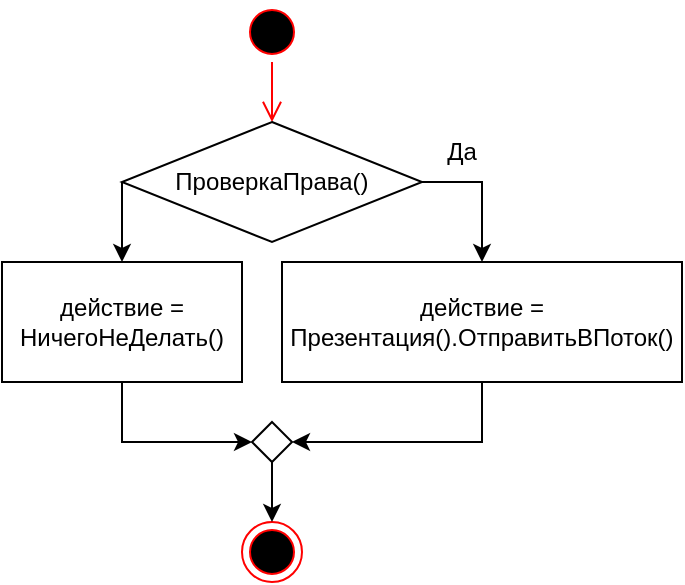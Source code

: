 <mxfile version="15.5.4" type="device"><diagram id="pe9fTEDNu0zSlPk7TXAT" name="Page-1"><mxGraphModel dx="2249" dy="1949" grid="1" gridSize="10" guides="1" tooltips="1" connect="1" arrows="1" fold="1" page="1" pageScale="1" pageWidth="827" pageHeight="1169" math="0" shadow="0"><root><mxCell id="0"/><mxCell id="1" parent="0"/><mxCell id="MAXpseTA1vnwfWNFhxLS-3" value="" style="ellipse;html=1;shape=startState;fillColor=#000000;strokeColor=#ff0000;" vertex="1" parent="1"><mxGeometry x="-670" y="-1140" width="30" height="30" as="geometry"/></mxCell><mxCell id="MAXpseTA1vnwfWNFhxLS-4" value="" style="edgeStyle=orthogonalEdgeStyle;html=1;verticalAlign=bottom;endArrow=open;endSize=8;strokeColor=#ff0000;rounded=0;" edge="1" source="MAXpseTA1vnwfWNFhxLS-3" parent="1" target="MAXpseTA1vnwfWNFhxLS-12"><mxGeometry relative="1" as="geometry"><mxPoint x="-655" y="-1090" as="targetPoint"/></mxGeometry></mxCell><mxCell id="MAXpseTA1vnwfWNFhxLS-5" value="действие = Презентация().ОтправитьВПоток()" style="rounded=0;whiteSpace=wrap;html=1;" vertex="1" parent="1"><mxGeometry x="-650" y="-1010" width="200" height="60" as="geometry"/></mxCell><mxCell id="MAXpseTA1vnwfWNFhxLS-8" value="" style="ellipse;html=1;shape=endState;fillColor=#000000;strokeColor=#ff0000;" vertex="1" parent="1"><mxGeometry x="-670" y="-880" width="30" height="30" as="geometry"/></mxCell><mxCell id="MAXpseTA1vnwfWNFhxLS-11" value="" style="endArrow=classic;html=1;rounded=0;entryX=1;entryY=0.5;entryDx=0;entryDy=0;" edge="1" parent="1" source="MAXpseTA1vnwfWNFhxLS-5" target="MAXpseTA1vnwfWNFhxLS-17"><mxGeometry width="50" height="50" relative="1" as="geometry"><mxPoint x="-655" y="-850" as="sourcePoint"/><mxPoint x="-645" y="-900" as="targetPoint"/><Array as="points"><mxPoint x="-550" y="-920"/></Array></mxGeometry></mxCell><mxCell id="MAXpseTA1vnwfWNFhxLS-12" value="ПроверкаПрава()" style="rhombus;whiteSpace=wrap;html=1;" vertex="1" parent="1"><mxGeometry x="-730" y="-1080" width="150" height="60" as="geometry"/></mxCell><mxCell id="MAXpseTA1vnwfWNFhxLS-13" value="" style="endArrow=classic;html=1;rounded=0;exitX=1;exitY=0.5;exitDx=0;exitDy=0;" edge="1" parent="1" source="MAXpseTA1vnwfWNFhxLS-12" target="MAXpseTA1vnwfWNFhxLS-5"><mxGeometry width="50" height="50" relative="1" as="geometry"><mxPoint x="-557.798" y="-910" as="sourcePoint"/><mxPoint x="-630.156" y="-699.196" as="targetPoint"/><Array as="points"><mxPoint x="-550" y="-1050"/></Array></mxGeometry></mxCell><mxCell id="MAXpseTA1vnwfWNFhxLS-14" value="действие = НичегоНеДелать()" style="rounded=0;whiteSpace=wrap;html=1;" vertex="1" parent="1"><mxGeometry x="-790" y="-1010" width="120" height="60" as="geometry"/></mxCell><mxCell id="MAXpseTA1vnwfWNFhxLS-15" value="" style="endArrow=classic;html=1;rounded=0;exitX=0;exitY=0.5;exitDx=0;exitDy=0;" edge="1" parent="1" source="MAXpseTA1vnwfWNFhxLS-12" target="MAXpseTA1vnwfWNFhxLS-14"><mxGeometry width="50" height="50" relative="1" as="geometry"><mxPoint x="-780" y="-1090" as="sourcePoint"/><mxPoint x="-527.35" y="-970" as="targetPoint"/><Array as="points"/></mxGeometry></mxCell><mxCell id="MAXpseTA1vnwfWNFhxLS-16" value="Да" style="text;html=1;strokeColor=none;fillColor=none;align=center;verticalAlign=middle;whiteSpace=wrap;rounded=0;" vertex="1" parent="1"><mxGeometry x="-590" y="-1080" width="60" height="30" as="geometry"/></mxCell><mxCell id="MAXpseTA1vnwfWNFhxLS-17" value="" style="rhombus;whiteSpace=wrap;html=1;" vertex="1" parent="1"><mxGeometry x="-665" y="-930" width="20" height="20" as="geometry"/></mxCell><mxCell id="MAXpseTA1vnwfWNFhxLS-20" value="" style="endArrow=classic;html=1;rounded=0;entryX=0;entryY=0.5;entryDx=0;entryDy=0;" edge="1" parent="1" source="MAXpseTA1vnwfWNFhxLS-14" target="MAXpseTA1vnwfWNFhxLS-17"><mxGeometry width="50" height="50" relative="1" as="geometry"><mxPoint x="-720" y="-1040" as="sourcePoint"/><mxPoint x="-720" y="-970" as="targetPoint"/><Array as="points"><mxPoint x="-730" y="-920"/></Array></mxGeometry></mxCell><mxCell id="MAXpseTA1vnwfWNFhxLS-21" value="" style="endArrow=classic;html=1;rounded=0;exitX=0.5;exitY=1;exitDx=0;exitDy=0;" edge="1" parent="1" source="MAXpseTA1vnwfWNFhxLS-17" target="MAXpseTA1vnwfWNFhxLS-8"><mxGeometry width="50" height="50" relative="1" as="geometry"><mxPoint x="-710" y="-1080" as="sourcePoint"/><mxPoint x="-655" y="-880" as="targetPoint"/><Array as="points"/></mxGeometry></mxCell></root></mxGraphModel></diagram></mxfile>